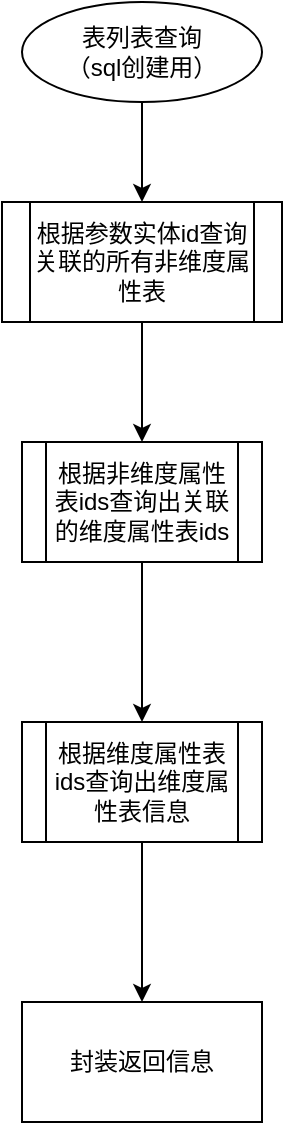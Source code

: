 <mxfile version="24.8.3">
  <diagram name="第 1 页" id="dKwOSsb6fbdX-2thlH3-">
    <mxGraphModel dx="1026" dy="650" grid="1" gridSize="10" guides="1" tooltips="1" connect="1" arrows="1" fold="1" page="1" pageScale="1" pageWidth="827" pageHeight="1169" math="0" shadow="0">
      <root>
        <mxCell id="0" />
        <mxCell id="1" parent="0" />
        <mxCell id="bh8QJSOfinzk2q0SXnPS-5" value="" style="edgeStyle=orthogonalEdgeStyle;rounded=0;orthogonalLoop=1;jettySize=auto;html=1;" parent="1" source="bh8QJSOfinzk2q0SXnPS-1" target="bh8QJSOfinzk2q0SXnPS-4" edge="1">
          <mxGeometry relative="1" as="geometry" />
        </mxCell>
        <mxCell id="bh8QJSOfinzk2q0SXnPS-1" value="表列表查询&lt;div&gt;（sql创建用）&lt;/div&gt;" style="ellipse;whiteSpace=wrap;html=1;" parent="1" vertex="1">
          <mxGeometry x="270" y="140" width="120" height="50" as="geometry" />
        </mxCell>
        <mxCell id="JAfoWUshAkryapDBamWy-2" value="" style="edgeStyle=orthogonalEdgeStyle;rounded=0;orthogonalLoop=1;jettySize=auto;html=1;" edge="1" parent="1" source="bh8QJSOfinzk2q0SXnPS-4" target="JAfoWUshAkryapDBamWy-1">
          <mxGeometry relative="1" as="geometry" />
        </mxCell>
        <mxCell id="bh8QJSOfinzk2q0SXnPS-4" value="根据参数实体id查询关联的所有非维度属性表" style="shape=process;whiteSpace=wrap;html=1;backgroundOutline=1;" parent="1" vertex="1">
          <mxGeometry x="260" y="240" width="140" height="60" as="geometry" />
        </mxCell>
        <mxCell id="JAfoWUshAkryapDBamWy-4" value="" style="edgeStyle=orthogonalEdgeStyle;rounded=0;orthogonalLoop=1;jettySize=auto;html=1;" edge="1" parent="1" source="JAfoWUshAkryapDBamWy-1" target="JAfoWUshAkryapDBamWy-3">
          <mxGeometry relative="1" as="geometry" />
        </mxCell>
        <mxCell id="JAfoWUshAkryapDBamWy-1" value="根据非维度属性表ids查询出关联的维度属性表ids" style="shape=process;whiteSpace=wrap;html=1;backgroundOutline=1;" vertex="1" parent="1">
          <mxGeometry x="270" y="360" width="120" height="60" as="geometry" />
        </mxCell>
        <mxCell id="JAfoWUshAkryapDBamWy-6" value="" style="edgeStyle=orthogonalEdgeStyle;rounded=0;orthogonalLoop=1;jettySize=auto;html=1;" edge="1" parent="1" source="JAfoWUshAkryapDBamWy-3" target="JAfoWUshAkryapDBamWy-5">
          <mxGeometry relative="1" as="geometry" />
        </mxCell>
        <mxCell id="JAfoWUshAkryapDBamWy-3" value="根据维度属性表ids查询出维度属性表信息" style="shape=process;whiteSpace=wrap;html=1;backgroundOutline=1;" vertex="1" parent="1">
          <mxGeometry x="270" y="500" width="120" height="60" as="geometry" />
        </mxCell>
        <mxCell id="JAfoWUshAkryapDBamWy-5" value="封装返回信息" style="whiteSpace=wrap;html=1;" vertex="1" parent="1">
          <mxGeometry x="270" y="640" width="120" height="60" as="geometry" />
        </mxCell>
      </root>
    </mxGraphModel>
  </diagram>
</mxfile>
